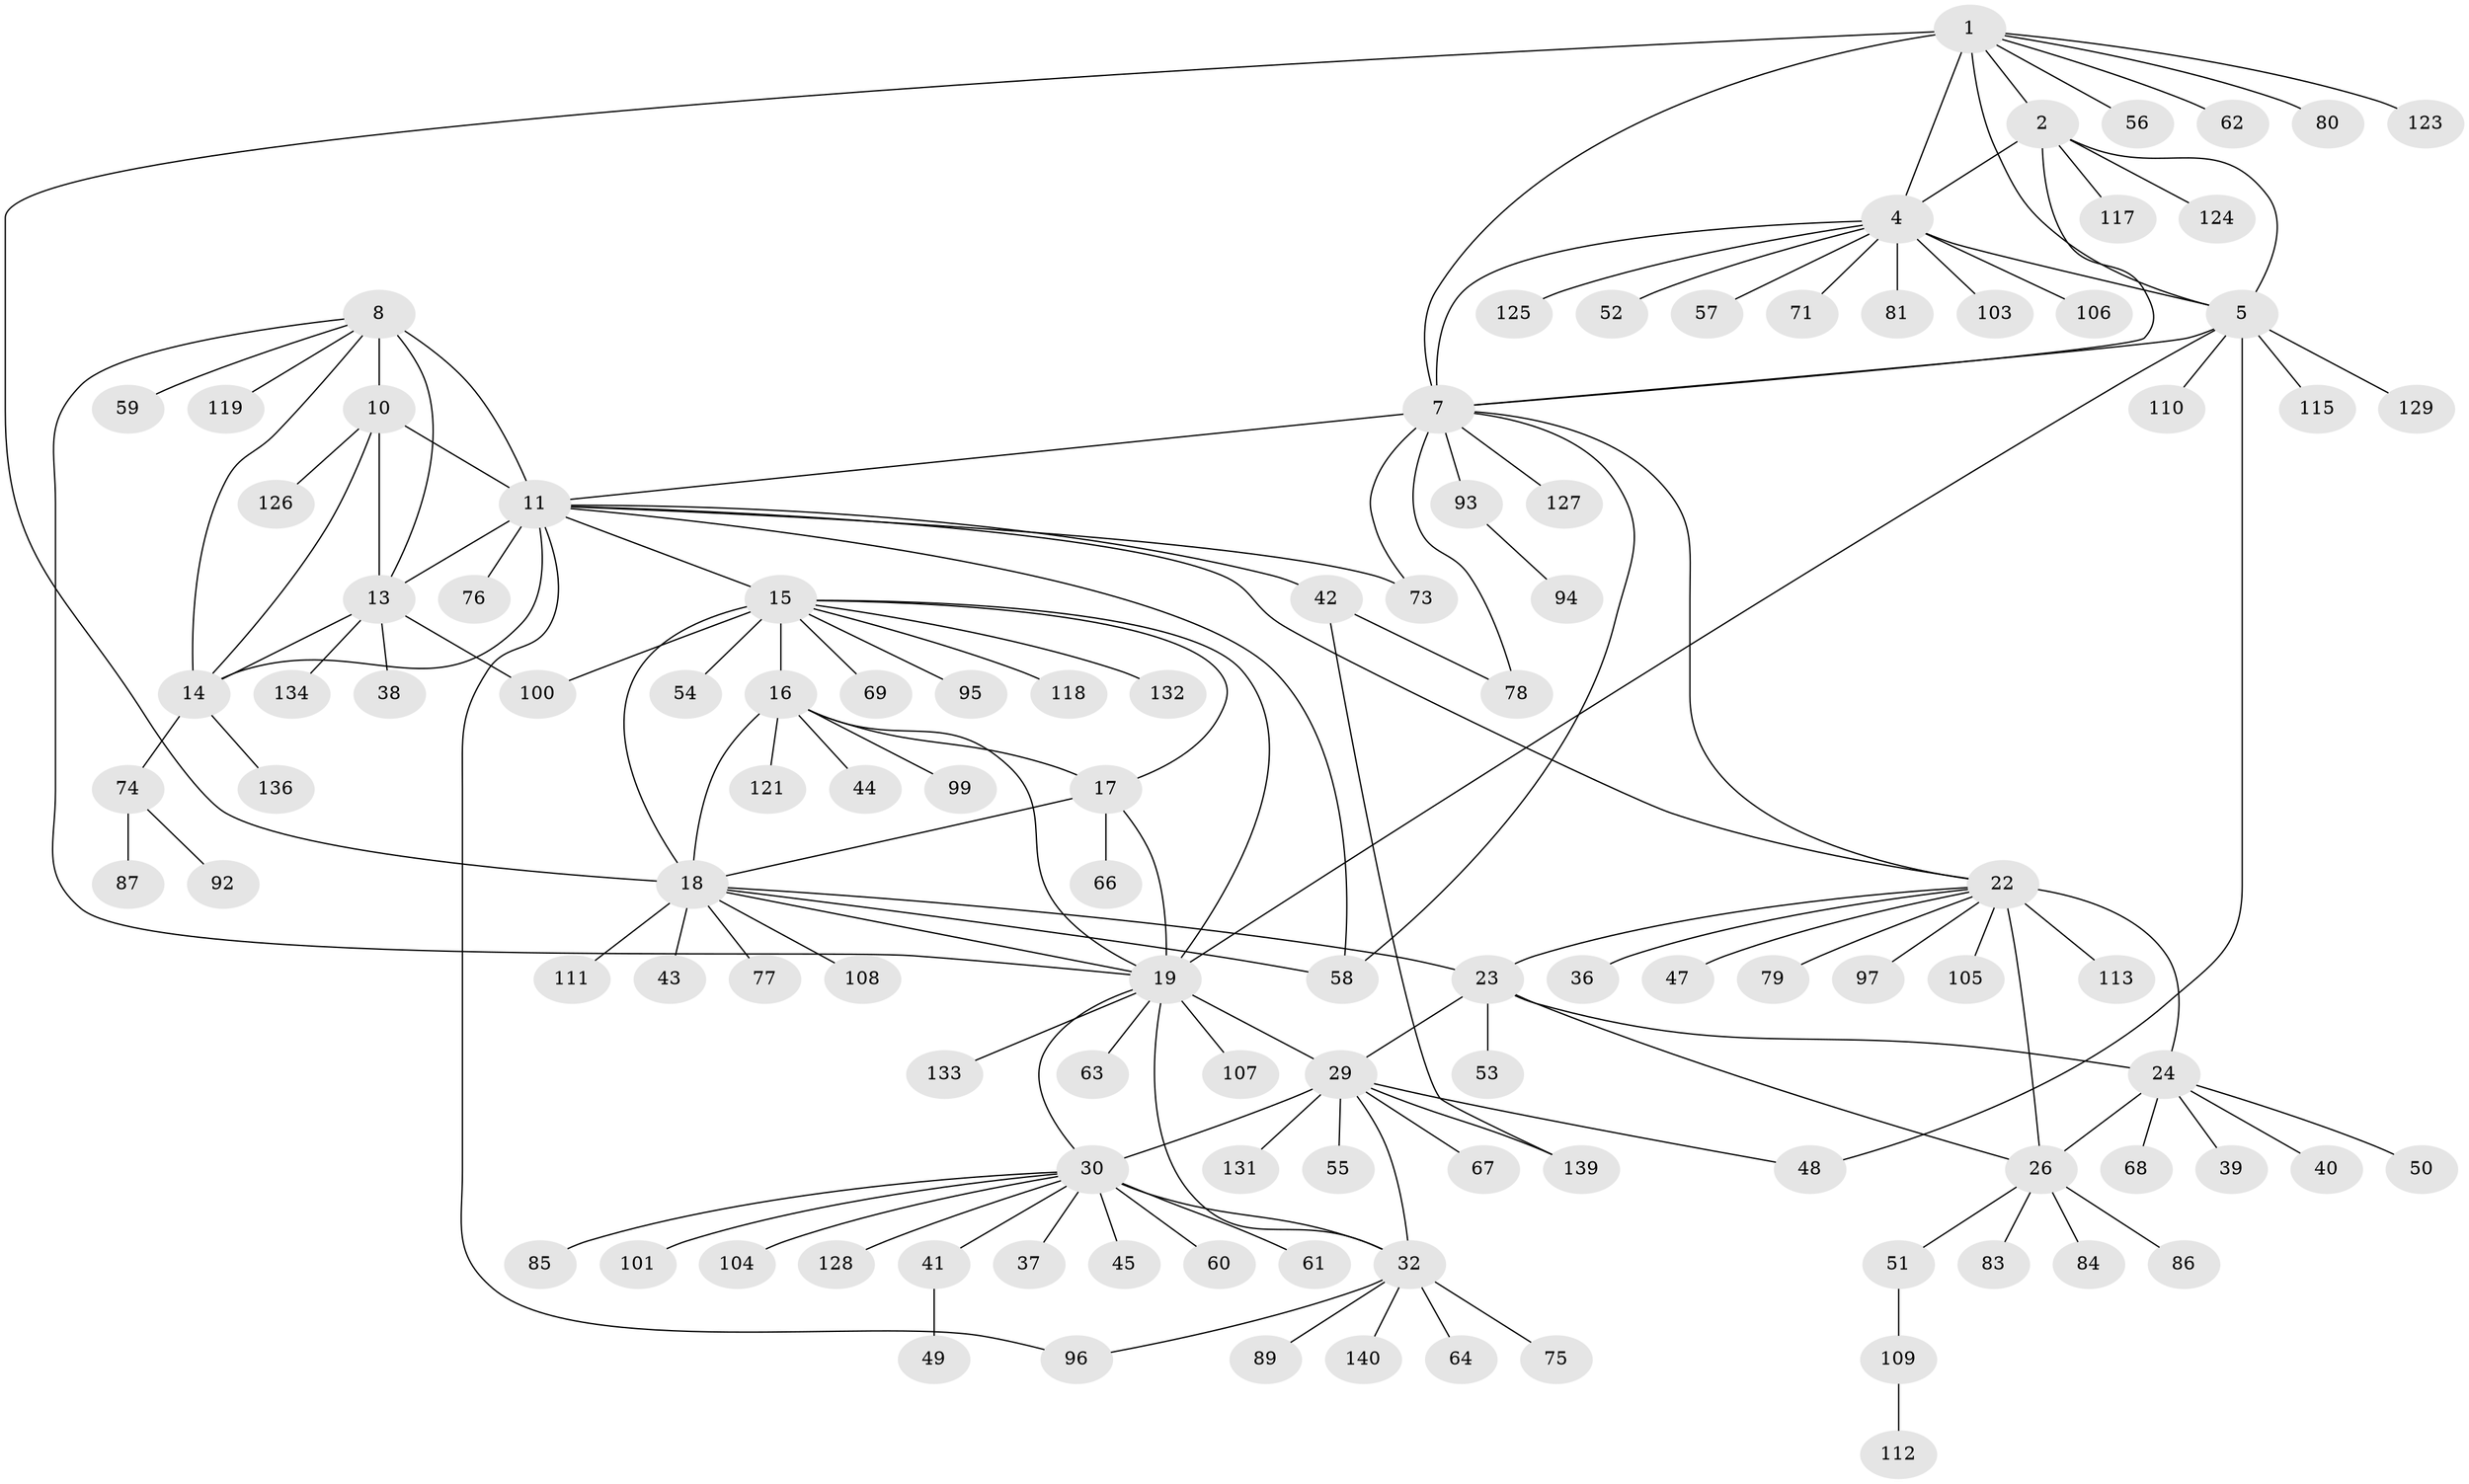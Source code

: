 // Generated by graph-tools (version 1.1) at 2025/52/02/27/25 19:52:16]
// undirected, 109 vertices, 146 edges
graph export_dot {
graph [start="1"]
  node [color=gray90,style=filled];
  1 [super="+3"];
  2 [super="+135"];
  4 [super="+6"];
  5 [super="+82"];
  7 [super="+122"];
  8 [super="+9"];
  10;
  11 [super="+12"];
  13 [super="+88"];
  14 [super="+116"];
  15 [super="+21"];
  16 [super="+65"];
  17;
  18 [super="+20"];
  19 [super="+35"];
  22 [super="+25"];
  23 [super="+130"];
  24 [super="+27"];
  26 [super="+28"];
  29 [super="+31"];
  30 [super="+34"];
  32 [super="+33"];
  36;
  37;
  38 [super="+91"];
  39;
  40 [super="+120"];
  41 [super="+102"];
  42 [super="+46"];
  43;
  44;
  45;
  47;
  48;
  49;
  50;
  51;
  52;
  53;
  54;
  55;
  56;
  57;
  58 [super="+70"];
  59;
  60;
  61;
  62;
  63;
  64;
  66;
  67;
  68;
  69 [super="+72"];
  71 [super="+98"];
  73;
  74 [super="+137"];
  75;
  76;
  77;
  78;
  79;
  80;
  81 [super="+90"];
  83;
  84;
  85;
  86;
  87;
  89;
  92;
  93;
  94;
  95;
  96;
  97;
  99;
  100;
  101;
  103;
  104;
  105;
  106;
  107;
  108;
  109 [super="+114"];
  110;
  111;
  112;
  113;
  115 [super="+138"];
  117;
  118;
  119;
  121;
  123;
  124;
  125;
  126;
  127;
  128;
  129;
  131;
  132;
  133;
  134;
  136;
  139;
  140;
  1 -- 2 [weight=2];
  1 -- 4 [weight=4];
  1 -- 5 [weight=2];
  1 -- 7 [weight=2];
  1 -- 56;
  1 -- 62;
  1 -- 80;
  1 -- 123;
  1 -- 18;
  2 -- 4 [weight=2];
  2 -- 5;
  2 -- 7;
  2 -- 117;
  2 -- 124;
  4 -- 5 [weight=2];
  4 -- 7 [weight=2];
  4 -- 81;
  4 -- 103;
  4 -- 71;
  4 -- 106;
  4 -- 52;
  4 -- 57;
  4 -- 125;
  5 -- 7;
  5 -- 48;
  5 -- 110;
  5 -- 115;
  5 -- 129;
  5 -- 19;
  7 -- 11;
  7 -- 58;
  7 -- 73;
  7 -- 78;
  7 -- 93;
  7 -- 127;
  7 -- 22;
  8 -- 10 [weight=2];
  8 -- 11 [weight=4];
  8 -- 13 [weight=2];
  8 -- 14 [weight=2];
  8 -- 59;
  8 -- 19;
  8 -- 119;
  10 -- 11 [weight=2];
  10 -- 13;
  10 -- 14;
  10 -- 126;
  11 -- 13 [weight=2];
  11 -- 14 [weight=2];
  11 -- 15;
  11 -- 73;
  11 -- 96;
  11 -- 22;
  11 -- 58;
  11 -- 42;
  11 -- 76;
  13 -- 14;
  13 -- 38;
  13 -- 100;
  13 -- 134;
  14 -- 74;
  14 -- 136;
  15 -- 16 [weight=2];
  15 -- 17 [weight=2];
  15 -- 18 [weight=4];
  15 -- 19 [weight=2];
  15 -- 69;
  15 -- 100;
  15 -- 118;
  15 -- 132;
  15 -- 54;
  15 -- 95;
  16 -- 17;
  16 -- 18 [weight=2];
  16 -- 19;
  16 -- 44;
  16 -- 99;
  16 -- 121;
  17 -- 18 [weight=2];
  17 -- 19;
  17 -- 66;
  18 -- 19 [weight=2];
  18 -- 58;
  18 -- 43;
  18 -- 108;
  18 -- 77;
  18 -- 111;
  18 -- 23;
  19 -- 63;
  19 -- 107;
  19 -- 133;
  19 -- 32 [weight=2];
  19 -- 29 [weight=2];
  19 -- 30 [weight=2];
  22 -- 23 [weight=2];
  22 -- 24 [weight=4];
  22 -- 26 [weight=4];
  22 -- 47;
  22 -- 105;
  22 -- 113;
  22 -- 97;
  22 -- 36;
  22 -- 79;
  23 -- 24 [weight=2];
  23 -- 26 [weight=2];
  23 -- 29;
  23 -- 53;
  24 -- 26 [weight=4];
  24 -- 40;
  24 -- 50;
  24 -- 68;
  24 -- 39;
  26 -- 51;
  26 -- 83;
  26 -- 86;
  26 -- 84;
  29 -- 30 [weight=4];
  29 -- 32 [weight=4];
  29 -- 48;
  29 -- 55;
  29 -- 131;
  29 -- 139;
  29 -- 67;
  30 -- 32 [weight=4];
  30 -- 61;
  30 -- 85;
  30 -- 101;
  30 -- 128;
  30 -- 37;
  30 -- 104;
  30 -- 41;
  30 -- 45;
  30 -- 60;
  32 -- 64;
  32 -- 75;
  32 -- 89;
  32 -- 96;
  32 -- 140;
  41 -- 49;
  42 -- 78;
  42 -- 139;
  51 -- 109;
  74 -- 87;
  74 -- 92;
  93 -- 94;
  109 -- 112;
}

